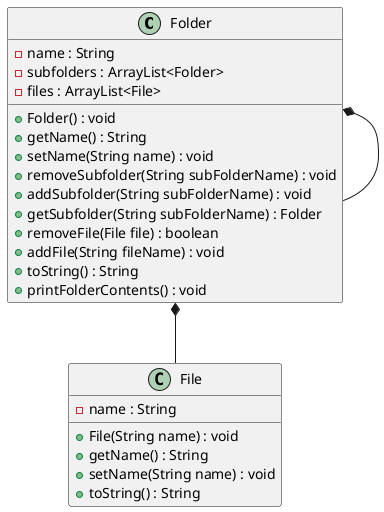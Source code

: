 @startuml
'https://plantuml.com/class-diagram

class Folder
class File

' Composition relationships
Folder *-- Folder
Folder *-- File

class Folder {
  - name : String
  - subfolders : ArrayList<Folder>
  - files : ArrayList<File>

  + Folder() : void
  + getName() : String
  + setName(String name) : void
  + removeSubfolder(String subFolderName) : void
  + addSubfolder(String subFolderName) : void
  + getSubfolder(String subFolderName) : Folder
  + removeFile(File file) : boolean
  + addFile(String fileName) : void
  + toString() : String
  + printFolderContents() : void
}

class File {
  - name : String

  + File(String name) : void
  + getName() : String
  + setName(String name) : void
  + toString() : String
}



@enduml